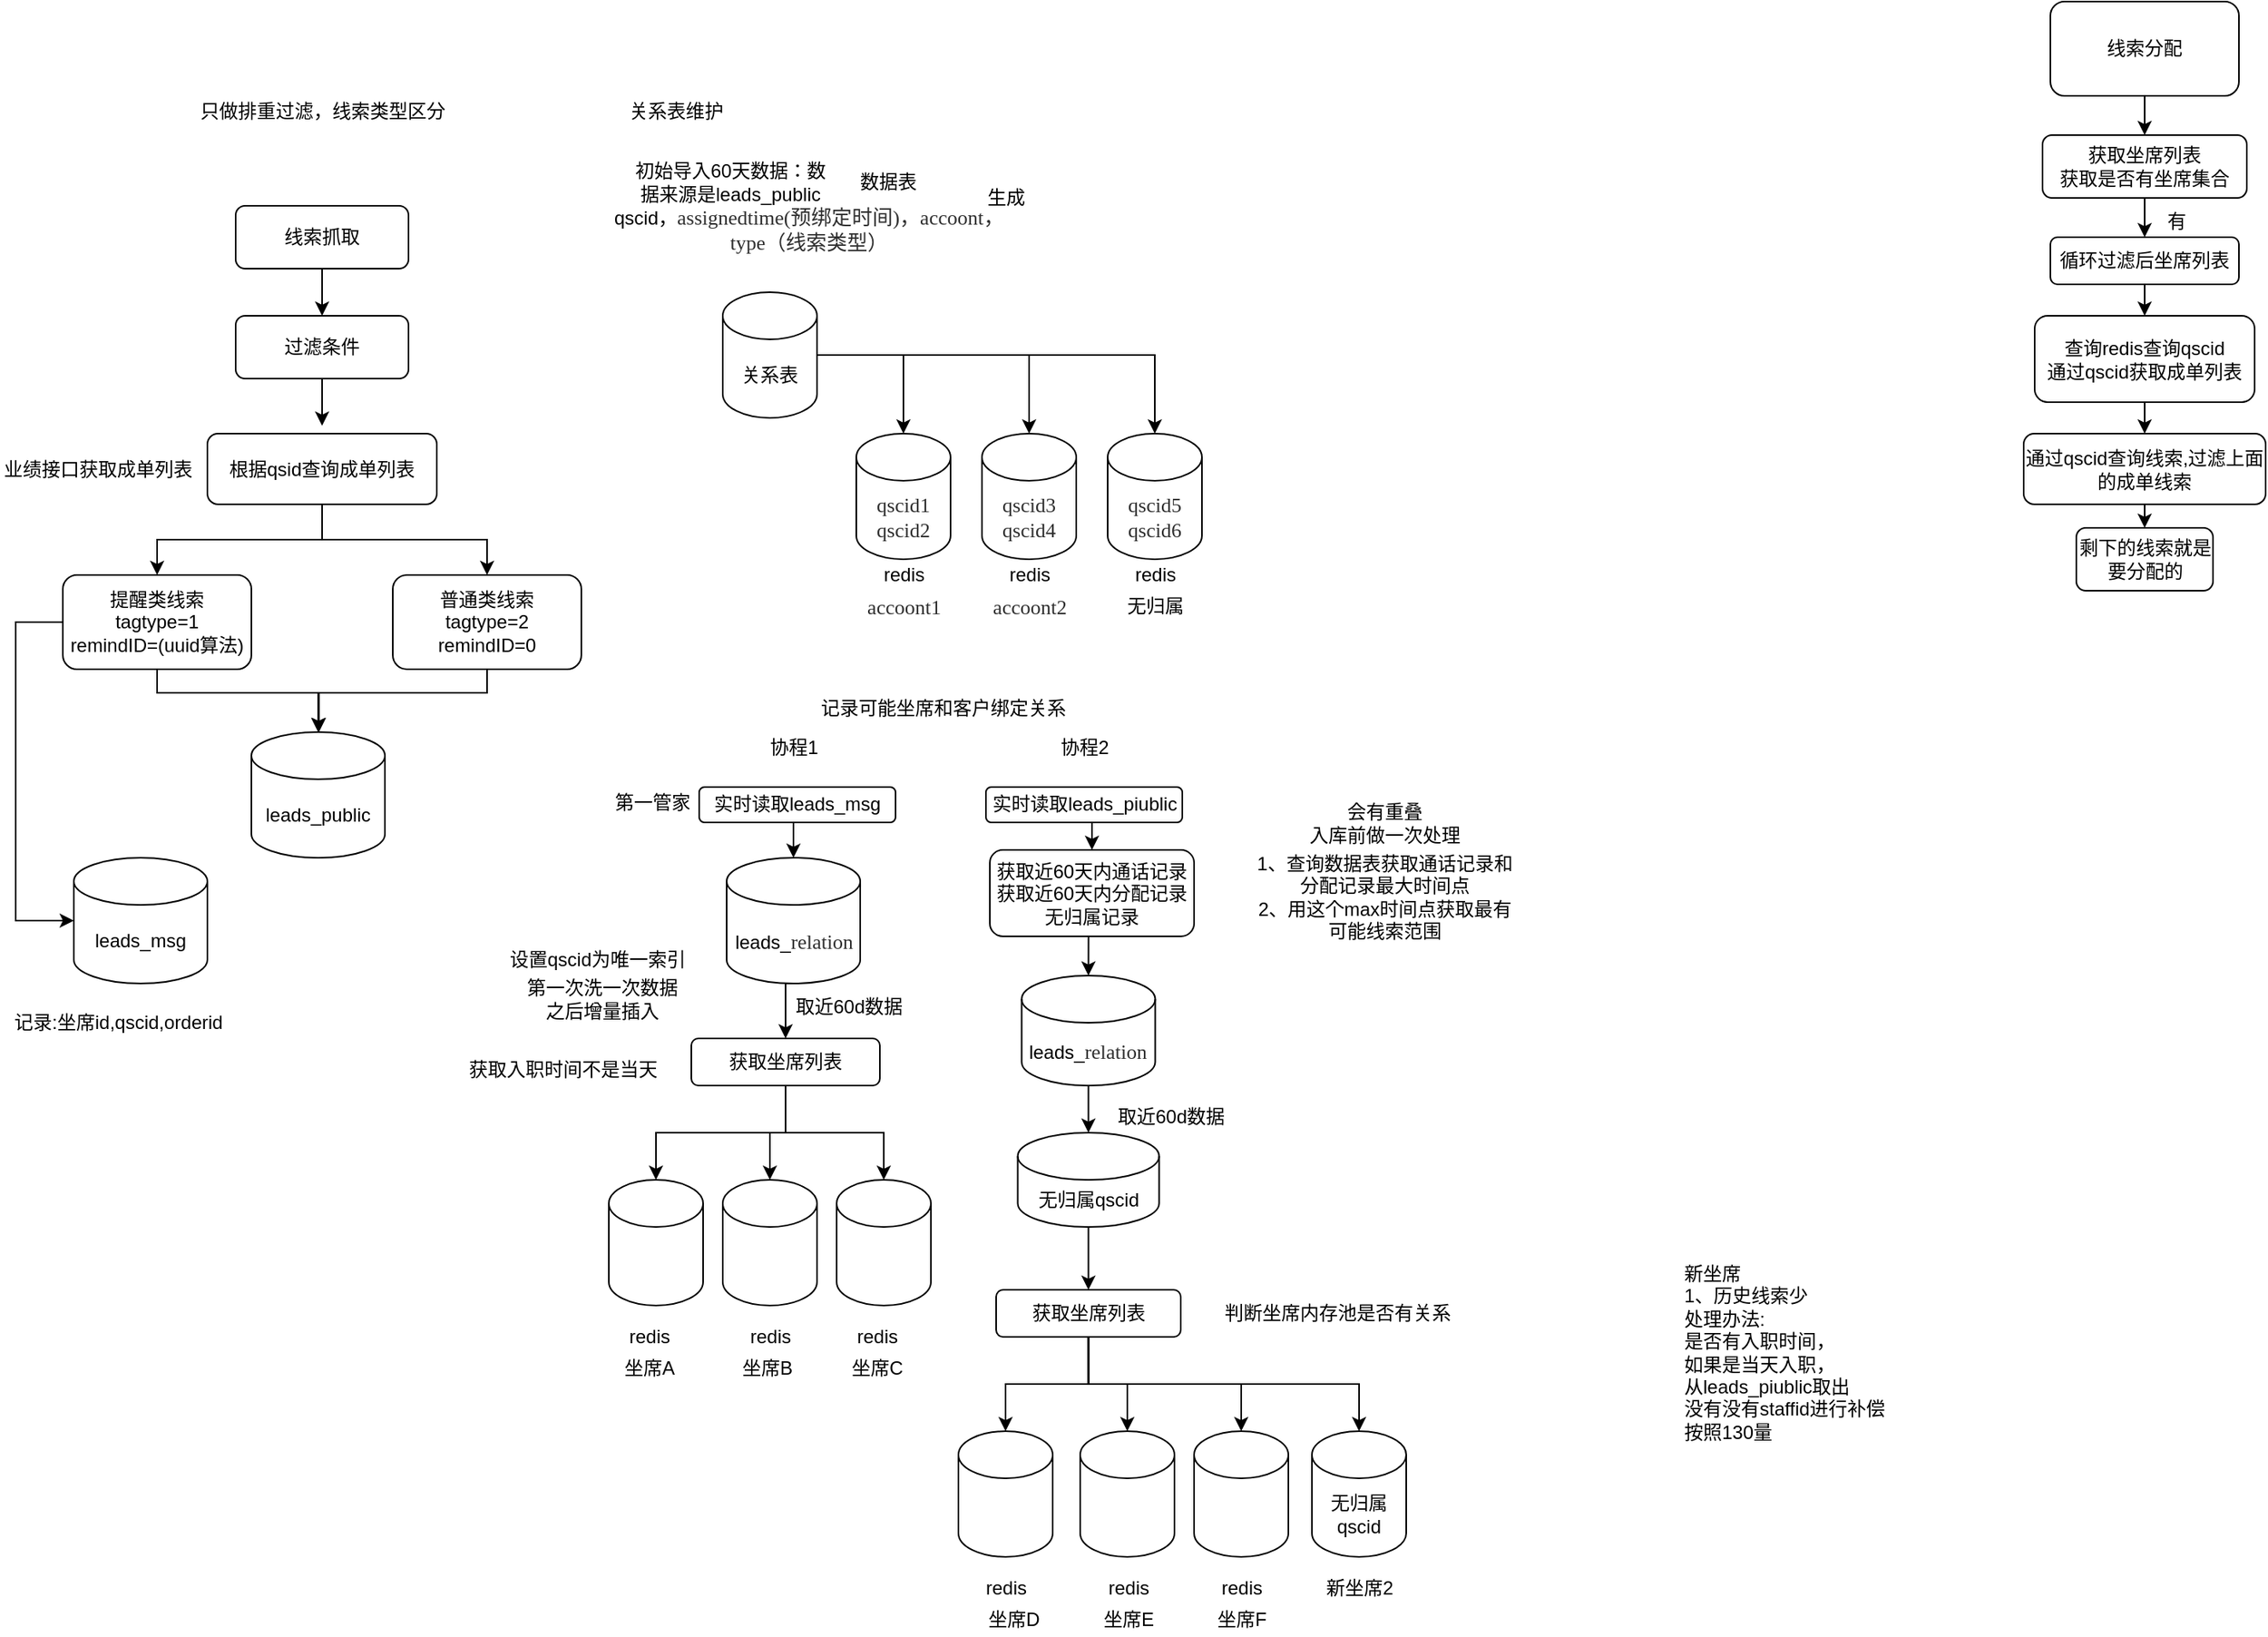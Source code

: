 <mxfile version="14.1.8" type="github">
  <diagram id="mOKPnjC2bgA8M7GKpCo7" name="Page-1">
    <mxGraphModel dx="8626" dy="621" grid="1" gridSize="10" guides="1" tooltips="1" connect="1" arrows="1" fold="1" page="1" pageScale="1" pageWidth="1920" pageHeight="1200" math="0" shadow="0">
      <root>
        <mxCell id="0" />
        <mxCell id="1" parent="0" />
        <mxCell id="A6d9JLvdJddHrv5XPmhk-3" style="edgeStyle=orthogonalEdgeStyle;rounded=0;orthogonalLoop=1;jettySize=auto;html=1;exitX=0.5;exitY=1;exitDx=0;exitDy=0;" edge="1" parent="1" source="A6d9JLvdJddHrv5XPmhk-1" target="A6d9JLvdJddHrv5XPmhk-2">
          <mxGeometry relative="1" as="geometry" />
        </mxCell>
        <mxCell id="A6d9JLvdJddHrv5XPmhk-1" value="线索抓取" style="rounded=1;whiteSpace=wrap;html=1;" vertex="1" parent="1">
          <mxGeometry x="-5830" y="180" width="110" height="40" as="geometry" />
        </mxCell>
        <mxCell id="A6d9JLvdJddHrv5XPmhk-5" style="edgeStyle=orthogonalEdgeStyle;rounded=0;orthogonalLoop=1;jettySize=auto;html=1;exitX=0.5;exitY=1;exitDx=0;exitDy=0;entryX=0.5;entryY=0;entryDx=0;entryDy=0;" edge="1" parent="1" source="A6d9JLvdJddHrv5XPmhk-2">
          <mxGeometry relative="1" as="geometry">
            <mxPoint x="-5775" y="320" as="targetPoint" />
          </mxGeometry>
        </mxCell>
        <mxCell id="A6d9JLvdJddHrv5XPmhk-2" value="过滤条件" style="rounded=1;whiteSpace=wrap;html=1;" vertex="1" parent="1">
          <mxGeometry x="-5830" y="250" width="110" height="40" as="geometry" />
        </mxCell>
        <mxCell id="A6d9JLvdJddHrv5XPmhk-37" style="edgeStyle=orthogonalEdgeStyle;rounded=0;orthogonalLoop=1;jettySize=auto;html=1;exitX=1;exitY=0.5;exitDx=0;exitDy=0;exitPerimeter=0;entryX=0.5;entryY=0;entryDx=0;entryDy=0;entryPerimeter=0;" edge="1" parent="1" source="A6d9JLvdJddHrv5XPmhk-6" target="A6d9JLvdJddHrv5XPmhk-30">
          <mxGeometry relative="1" as="geometry" />
        </mxCell>
        <mxCell id="A6d9JLvdJddHrv5XPmhk-38" style="edgeStyle=orthogonalEdgeStyle;rounded=0;orthogonalLoop=1;jettySize=auto;html=1;exitX=1;exitY=0.5;exitDx=0;exitDy=0;exitPerimeter=0;" edge="1" parent="1" source="A6d9JLvdJddHrv5XPmhk-6" target="A6d9JLvdJddHrv5XPmhk-31">
          <mxGeometry relative="1" as="geometry" />
        </mxCell>
        <mxCell id="A6d9JLvdJddHrv5XPmhk-39" style="edgeStyle=orthogonalEdgeStyle;rounded=0;orthogonalLoop=1;jettySize=auto;html=1;exitX=1;exitY=0.5;exitDx=0;exitDy=0;exitPerimeter=0;" edge="1" parent="1" source="A6d9JLvdJddHrv5XPmhk-6" target="A6d9JLvdJddHrv5XPmhk-35">
          <mxGeometry relative="1" as="geometry" />
        </mxCell>
        <mxCell id="A6d9JLvdJddHrv5XPmhk-6" value="关系表" style="shape=cylinder3;whiteSpace=wrap;html=1;boundedLbl=1;backgroundOutline=1;size=15;" vertex="1" parent="1">
          <mxGeometry x="-5520" y="235" width="60" height="80" as="geometry" />
        </mxCell>
        <mxCell id="A6d9JLvdJddHrv5XPmhk-7" value="qscid，&lt;span style=&quot;color: rgb(46 , 46 , 46) ; font-family: &amp;#34;hei&amp;#34; ; font-size: 13px&quot;&gt;assignedtime(预绑定时间)，accoont，type（线索类型）&lt;/span&gt;" style="text;html=1;strokeColor=none;fillColor=none;align=center;verticalAlign=middle;whiteSpace=wrap;rounded=0;" vertex="1" parent="1">
          <mxGeometry x="-5590" y="190" width="250" height="10" as="geometry" />
        </mxCell>
        <mxCell id="A6d9JLvdJddHrv5XPmhk-10" value="初始导入60天数据：数据来源是leads_public" style="text;html=1;strokeColor=none;fillColor=none;align=center;verticalAlign=middle;whiteSpace=wrap;rounded=0;" vertex="1" parent="1">
          <mxGeometry x="-5580" y="160" width="130" height="10" as="geometry" />
        </mxCell>
        <mxCell id="A6d9JLvdJddHrv5XPmhk-28" value="leads_public" style="shape=cylinder3;whiteSpace=wrap;html=1;boundedLbl=1;backgroundOutline=1;size=15;" vertex="1" parent="1">
          <mxGeometry x="-5820" y="515" width="85" height="80" as="geometry" />
        </mxCell>
        <mxCell id="A6d9JLvdJddHrv5XPmhk-30" value="&lt;span style=&quot;color: rgb(46 , 46 , 46) ; font-family: &amp;#34;hei&amp;#34; ; font-size: 13px&quot;&gt;qscid1&lt;br&gt;qscid2&lt;br&gt;&lt;/span&gt;" style="shape=cylinder3;whiteSpace=wrap;html=1;boundedLbl=1;backgroundOutline=1;size=15;" vertex="1" parent="1">
          <mxGeometry x="-5435" y="325" width="60" height="80" as="geometry" />
        </mxCell>
        <mxCell id="A6d9JLvdJddHrv5XPmhk-31" value="&lt;span style=&quot;color: rgb(46 , 46 , 46) ; font-family: &amp;#34;hei&amp;#34; ; font-size: 13px&quot;&gt;qscid3&lt;/span&gt;&lt;br style=&quot;color: rgb(46 , 46 , 46) ; font-family: &amp;#34;hei&amp;#34; ; font-size: 13px&quot;&gt;&lt;span style=&quot;color: rgb(46 , 46 , 46) ; font-family: &amp;#34;hei&amp;#34; ; font-size: 13px&quot;&gt;qscid4&lt;/span&gt;&lt;span style=&quot;color: rgb(46 , 46 , 46) ; font-family: &amp;#34;hei&amp;#34; ; font-size: 13px&quot;&gt;&lt;br&gt;&lt;/span&gt;" style="shape=cylinder3;whiteSpace=wrap;html=1;boundedLbl=1;backgroundOutline=1;size=15;" vertex="1" parent="1">
          <mxGeometry x="-5355" y="325" width="60" height="80" as="geometry" />
        </mxCell>
        <mxCell id="A6d9JLvdJddHrv5XPmhk-35" value="&lt;span style=&quot;color: rgb(46 , 46 , 46) ; font-family: &amp;#34;hei&amp;#34; ; font-size: 13px&quot;&gt;qscid5&lt;/span&gt;&lt;br style=&quot;color: rgb(46 , 46 , 46) ; font-family: &amp;#34;hei&amp;#34; ; font-size: 13px&quot;&gt;&lt;span style=&quot;color: rgb(46 , 46 , 46) ; font-family: &amp;#34;hei&amp;#34; ; font-size: 13px&quot;&gt;qscid6&lt;/span&gt;" style="shape=cylinder3;whiteSpace=wrap;html=1;boundedLbl=1;backgroundOutline=1;size=15;" vertex="1" parent="1">
          <mxGeometry x="-5275" y="325" width="60" height="80" as="geometry" />
        </mxCell>
        <mxCell id="A6d9JLvdJddHrv5XPmhk-40" value="数据表" style="text;html=1;align=center;verticalAlign=middle;resizable=0;points=[];autosize=1;" vertex="1" parent="1">
          <mxGeometry x="-5440" y="155" width="50" height="20" as="geometry" />
        </mxCell>
        <mxCell id="A6d9JLvdJddHrv5XPmhk-41" value="redis" style="text;html=1;align=center;verticalAlign=middle;resizable=0;points=[];autosize=1;" vertex="1" parent="1">
          <mxGeometry x="-5425" y="405" width="40" height="20" as="geometry" />
        </mxCell>
        <mxCell id="A6d9JLvdJddHrv5XPmhk-42" value="redis" style="text;html=1;align=center;verticalAlign=middle;resizable=0;points=[];autosize=1;" vertex="1" parent="1">
          <mxGeometry x="-5345" y="405" width="40" height="20" as="geometry" />
        </mxCell>
        <mxCell id="A6d9JLvdJddHrv5XPmhk-43" value="redis" style="text;html=1;align=center;verticalAlign=middle;resizable=0;points=[];autosize=1;" vertex="1" parent="1">
          <mxGeometry x="-5265" y="405" width="40" height="20" as="geometry" />
        </mxCell>
        <mxCell id="A6d9JLvdJddHrv5XPmhk-44" value="&lt;span style=&quot;color: rgb(46 , 46 , 46) ; font-family: &amp;#34;hei&amp;#34; ; font-size: 13px&quot;&gt;accoont1&lt;/span&gt;" style="text;html=1;align=center;verticalAlign=middle;resizable=0;points=[];autosize=1;" vertex="1" parent="1">
          <mxGeometry x="-5440" y="425" width="70" height="20" as="geometry" />
        </mxCell>
        <mxCell id="A6d9JLvdJddHrv5XPmhk-45" value="&lt;span style=&quot;color: rgb(46 , 46 , 46) ; font-family: &amp;#34;hei&amp;#34; ; font-size: 13px&quot;&gt;accoont2&lt;/span&gt;" style="text;html=1;align=center;verticalAlign=middle;resizable=0;points=[];autosize=1;" vertex="1" parent="1">
          <mxGeometry x="-5360" y="425" width="70" height="20" as="geometry" />
        </mxCell>
        <mxCell id="A6d9JLvdJddHrv5XPmhk-46" value="&lt;span&gt;无归属&lt;/span&gt;" style="text;html=1;align=center;verticalAlign=middle;resizable=0;points=[];autosize=1;" vertex="1" parent="1">
          <mxGeometry x="-5270" y="425" width="50" height="20" as="geometry" />
        </mxCell>
        <mxCell id="A6d9JLvdJddHrv5XPmhk-50" style="edgeStyle=orthogonalEdgeStyle;rounded=0;orthogonalLoop=1;jettySize=auto;html=1;exitX=0.5;exitY=1;exitDx=0;exitDy=0;entryX=0.5;entryY=0;entryDx=0;entryDy=0;" edge="1" parent="1" source="A6d9JLvdJddHrv5XPmhk-52" target="A6d9JLvdJddHrv5XPmhk-56">
          <mxGeometry relative="1" as="geometry" />
        </mxCell>
        <mxCell id="A6d9JLvdJddHrv5XPmhk-51" style="edgeStyle=orthogonalEdgeStyle;rounded=0;orthogonalLoop=1;jettySize=auto;html=1;exitX=0.5;exitY=1;exitDx=0;exitDy=0;entryX=0.5;entryY=0;entryDx=0;entryDy=0;" edge="1" parent="1" source="A6d9JLvdJddHrv5XPmhk-52" target="A6d9JLvdJddHrv5XPmhk-58">
          <mxGeometry relative="1" as="geometry" />
        </mxCell>
        <mxCell id="A6d9JLvdJddHrv5XPmhk-52" value="根据qsid查询成单列表" style="rounded=1;whiteSpace=wrap;html=1;" vertex="1" parent="1">
          <mxGeometry x="-5848" y="325" width="146" height="45" as="geometry" />
        </mxCell>
        <mxCell id="A6d9JLvdJddHrv5XPmhk-64" style="edgeStyle=orthogonalEdgeStyle;rounded=0;orthogonalLoop=1;jettySize=auto;html=1;exitX=0.5;exitY=1;exitDx=0;exitDy=0;entryX=0.5;entryY=0;entryDx=0;entryDy=0;entryPerimeter=0;" edge="1" parent="1" source="A6d9JLvdJddHrv5XPmhk-56" target="A6d9JLvdJddHrv5XPmhk-28">
          <mxGeometry relative="1" as="geometry">
            <Array as="points">
              <mxPoint x="-5880" y="490" />
              <mxPoint x="-5777" y="490" />
            </Array>
          </mxGeometry>
        </mxCell>
        <mxCell id="A6d9JLvdJddHrv5XPmhk-70" style="edgeStyle=orthogonalEdgeStyle;rounded=0;orthogonalLoop=1;jettySize=auto;html=1;exitX=0;exitY=0.5;exitDx=0;exitDy=0;entryX=0;entryY=0.5;entryDx=0;entryDy=0;entryPerimeter=0;" edge="1" parent="1" source="A6d9JLvdJddHrv5XPmhk-56" target="A6d9JLvdJddHrv5XPmhk-67">
          <mxGeometry relative="1" as="geometry">
            <Array as="points">
              <mxPoint x="-5970" y="445" />
              <mxPoint x="-5970" y="635" />
            </Array>
          </mxGeometry>
        </mxCell>
        <mxCell id="A6d9JLvdJddHrv5XPmhk-56" value="提醒类线索&lt;br&gt;tagtype=1&lt;br&gt;&lt;span style=&quot;text-align: left&quot;&gt;remindID=(uuid算法)&lt;/span&gt;" style="rounded=1;whiteSpace=wrap;html=1;" vertex="1" parent="1">
          <mxGeometry x="-5940" y="415" width="120" height="60" as="geometry" />
        </mxCell>
        <mxCell id="A6d9JLvdJddHrv5XPmhk-63" style="edgeStyle=orthogonalEdgeStyle;rounded=0;orthogonalLoop=1;jettySize=auto;html=1;exitX=0.5;exitY=1;exitDx=0;exitDy=0;" edge="1" parent="1" source="A6d9JLvdJddHrv5XPmhk-58" target="A6d9JLvdJddHrv5XPmhk-28">
          <mxGeometry relative="1" as="geometry">
            <Array as="points">
              <mxPoint x="-5670" y="490" />
              <mxPoint x="-5777" y="490" />
            </Array>
          </mxGeometry>
        </mxCell>
        <mxCell id="A6d9JLvdJddHrv5XPmhk-58" value="普通类线索&lt;br&gt;tagtype=2&lt;br&gt;&lt;span style=&quot;text-align: left&quot;&gt;remindID=0&lt;/span&gt;" style="rounded=1;whiteSpace=wrap;html=1;" vertex="1" parent="1">
          <mxGeometry x="-5730" y="415" width="120" height="60" as="geometry" />
        </mxCell>
        <mxCell id="A6d9JLvdJddHrv5XPmhk-62" value="业绩接口获取成单列表" style="text;html=1;strokeColor=none;fillColor=none;align=center;verticalAlign=middle;whiteSpace=wrap;rounded=0;" vertex="1" parent="1">
          <mxGeometry x="-5980" y="337.5" width="125" height="20" as="geometry" />
        </mxCell>
        <mxCell id="A6d9JLvdJddHrv5XPmhk-67" value="leads_msg" style="shape=cylinder3;whiteSpace=wrap;html=1;boundedLbl=1;backgroundOutline=1;size=15;" vertex="1" parent="1">
          <mxGeometry x="-5933" y="595" width="85" height="80" as="geometry" />
        </mxCell>
        <mxCell id="A6d9JLvdJddHrv5XPmhk-76" value="生成" style="text;html=1;align=center;verticalAlign=middle;resizable=0;points=[];autosize=1;" vertex="1" parent="1">
          <mxGeometry x="-5360" y="165" width="40" height="20" as="geometry" />
        </mxCell>
        <mxCell id="A6d9JLvdJddHrv5XPmhk-138" value="只做排重过滤，线索类型区分" style="text;html=1;align=center;verticalAlign=middle;resizable=0;points=[];autosize=1;" vertex="1" parent="1">
          <mxGeometry x="-5860" y="110" width="170" height="20" as="geometry" />
        </mxCell>
        <mxCell id="A6d9JLvdJddHrv5XPmhk-139" value="关系表维护" style="text;html=1;align=center;verticalAlign=middle;resizable=0;points=[];autosize=1;" vertex="1" parent="1">
          <mxGeometry x="-5590" y="110" width="80" height="20" as="geometry" />
        </mxCell>
        <mxCell id="A6d9JLvdJddHrv5XPmhk-151" style="edgeStyle=orthogonalEdgeStyle;rounded=0;orthogonalLoop=1;jettySize=auto;html=1;exitX=0.5;exitY=1;exitDx=0;exitDy=0;entryX=0.5;entryY=0;entryDx=0;entryDy=0;entryPerimeter=0;" edge="1" parent="1" source="A6d9JLvdJddHrv5XPmhk-140" target="A6d9JLvdJddHrv5XPmhk-150">
          <mxGeometry relative="1" as="geometry" />
        </mxCell>
        <mxCell id="A6d9JLvdJddHrv5XPmhk-140" value="实时读取&lt;span&gt;leads_msg&lt;/span&gt;" style="rounded=1;whiteSpace=wrap;html=1;" vertex="1" parent="1">
          <mxGeometry x="-5535" y="550" width="125" height="22.5" as="geometry" />
        </mxCell>
        <mxCell id="A6d9JLvdJddHrv5XPmhk-141" value="记录可能坐席和客户绑定关系" style="text;html=1;align=center;verticalAlign=middle;resizable=0;points=[];autosize=1;" vertex="1" parent="1">
          <mxGeometry x="-5465" y="490" width="170" height="20" as="geometry" />
        </mxCell>
        <mxCell id="A6d9JLvdJddHrv5XPmhk-144" value="协程1" style="text;html=1;align=center;verticalAlign=middle;resizable=0;points=[];autosize=1;" vertex="1" parent="1">
          <mxGeometry x="-5500" y="515" width="50" height="20" as="geometry" />
        </mxCell>
        <mxCell id="A6d9JLvdJddHrv5XPmhk-145" value="协程2" style="text;html=1;align=center;verticalAlign=middle;resizable=0;points=[];autosize=1;" vertex="1" parent="1">
          <mxGeometry x="-5315" y="515" width="50" height="20" as="geometry" />
        </mxCell>
        <mxCell id="A6d9JLvdJddHrv5XPmhk-157" style="edgeStyle=orthogonalEdgeStyle;rounded=0;orthogonalLoop=1;jettySize=auto;html=1;exitX=0.5;exitY=1;exitDx=0;exitDy=0;entryX=0.5;entryY=0;entryDx=0;entryDy=0;" edge="1" parent="1" source="A6d9JLvdJddHrv5XPmhk-146" target="A6d9JLvdJddHrv5XPmhk-154">
          <mxGeometry relative="1" as="geometry" />
        </mxCell>
        <mxCell id="A6d9JLvdJddHrv5XPmhk-146" value="实时读取&lt;span&gt;leads_piublic&lt;/span&gt;" style="rounded=1;whiteSpace=wrap;html=1;" vertex="1" parent="1">
          <mxGeometry x="-5352.5" y="550" width="125" height="22.5" as="geometry" />
        </mxCell>
        <mxCell id="A6d9JLvdJddHrv5XPmhk-147" value="第一管家" style="text;html=1;align=center;verticalAlign=middle;resizable=0;points=[];autosize=1;" vertex="1" parent="1">
          <mxGeometry x="-5595" y="550" width="60" height="20" as="geometry" />
        </mxCell>
        <mxCell id="A6d9JLvdJddHrv5XPmhk-148" value="记录:坐席id,qscid,orderid" style="text;html=1;align=center;verticalAlign=middle;resizable=0;points=[];autosize=1;" vertex="1" parent="1">
          <mxGeometry x="-5980" y="690" width="150" height="20" as="geometry" />
        </mxCell>
        <mxCell id="A6d9JLvdJddHrv5XPmhk-165" style="edgeStyle=orthogonalEdgeStyle;rounded=0;orthogonalLoop=1;jettySize=auto;html=1;exitX=0.5;exitY=1;exitDx=0;exitDy=0;exitPerimeter=0;entryX=0.5;entryY=0;entryDx=0;entryDy=0;" edge="1" parent="1" source="A6d9JLvdJddHrv5XPmhk-150" target="A6d9JLvdJddHrv5XPmhk-164">
          <mxGeometry relative="1" as="geometry" />
        </mxCell>
        <mxCell id="A6d9JLvdJddHrv5XPmhk-150" value="leads_&lt;span style=&quot;color: rgb(46 , 46 , 46) ; font-family: &amp;#34;hei&amp;#34; ; font-size: 13px&quot;&gt;relation&lt;/span&gt;" style="shape=cylinder3;whiteSpace=wrap;html=1;boundedLbl=1;backgroundOutline=1;size=15;" vertex="1" parent="1">
          <mxGeometry x="-5517.5" y="595" width="85" height="80" as="geometry" />
        </mxCell>
        <mxCell id="A6d9JLvdJddHrv5XPmhk-152" value="设置&lt;span&gt;qscid为唯一索引&lt;br&gt;&lt;/span&gt;" style="text;html=1;align=center;verticalAlign=middle;resizable=0;points=[];autosize=1;" vertex="1" parent="1">
          <mxGeometry x="-5665" y="650" width="130" height="20" as="geometry" />
        </mxCell>
        <mxCell id="A6d9JLvdJddHrv5XPmhk-159" style="edgeStyle=orthogonalEdgeStyle;rounded=0;orthogonalLoop=1;jettySize=auto;html=1;exitX=0.5;exitY=1;exitDx=0;exitDy=0;entryX=0.5;entryY=0;entryDx=0;entryDy=0;entryPerimeter=0;" edge="1" parent="1" source="A6d9JLvdJddHrv5XPmhk-154" target="A6d9JLvdJddHrv5XPmhk-158">
          <mxGeometry relative="1" as="geometry" />
        </mxCell>
        <mxCell id="A6d9JLvdJddHrv5XPmhk-154" value="获取近60天内通话记录&lt;br&gt;获取近60天内分配记录&lt;br&gt;无归属记录" style="rounded=1;whiteSpace=wrap;html=1;" vertex="1" parent="1">
          <mxGeometry x="-5350" y="590" width="130" height="55" as="geometry" />
        </mxCell>
        <mxCell id="A6d9JLvdJddHrv5XPmhk-232" style="edgeStyle=orthogonalEdgeStyle;rounded=0;orthogonalLoop=1;jettySize=auto;html=1;exitX=0.5;exitY=1;exitDx=0;exitDy=0;exitPerimeter=0;entryX=0.5;entryY=0;entryDx=0;entryDy=0;entryPerimeter=0;" edge="1" parent="1" source="A6d9JLvdJddHrv5XPmhk-158" target="A6d9JLvdJddHrv5XPmhk-231">
          <mxGeometry relative="1" as="geometry" />
        </mxCell>
        <mxCell id="A6d9JLvdJddHrv5XPmhk-158" value="leads_&lt;span style=&quot;color: rgb(46 , 46 , 46) ; font-family: &amp;#34;hei&amp;#34; ; font-size: 13px&quot;&gt;relation&lt;/span&gt;" style="shape=cylinder3;whiteSpace=wrap;html=1;boundedLbl=1;backgroundOutline=1;size=15;" vertex="1" parent="1">
          <mxGeometry x="-5329.75" y="670" width="85" height="70" as="geometry" />
        </mxCell>
        <mxCell id="A6d9JLvdJddHrv5XPmhk-160" value="第一次洗一次数据&lt;br&gt;之后增量插入" style="text;html=1;align=center;verticalAlign=middle;resizable=0;points=[];autosize=1;" vertex="1" parent="1">
          <mxGeometry x="-5652.5" y="670" width="110" height="30" as="geometry" />
        </mxCell>
        <mxCell id="A6d9JLvdJddHrv5XPmhk-198" style="edgeStyle=orthogonalEdgeStyle;rounded=0;orthogonalLoop=1;jettySize=auto;html=1;exitX=0.5;exitY=1;exitDx=0;exitDy=0;entryX=0.5;entryY=0;entryDx=0;entryDy=0;" edge="1" parent="1" source="A6d9JLvdJddHrv5XPmhk-161" target="A6d9JLvdJddHrv5XPmhk-162">
          <mxGeometry relative="1" as="geometry" />
        </mxCell>
        <mxCell id="A6d9JLvdJddHrv5XPmhk-161" value="线索分配" style="rounded=1;whiteSpace=wrap;html=1;" vertex="1" parent="1">
          <mxGeometry x="-4675" y="50" width="120" height="60" as="geometry" />
        </mxCell>
        <mxCell id="A6d9JLvdJddHrv5XPmhk-206" style="edgeStyle=orthogonalEdgeStyle;rounded=0;orthogonalLoop=1;jettySize=auto;html=1;exitX=0.5;exitY=1;exitDx=0;exitDy=0;entryX=0.5;entryY=0;entryDx=0;entryDy=0;" edge="1" parent="1" source="A6d9JLvdJddHrv5XPmhk-162" target="A6d9JLvdJddHrv5XPmhk-204">
          <mxGeometry relative="1" as="geometry" />
        </mxCell>
        <mxCell id="A6d9JLvdJddHrv5XPmhk-162" value="获取坐席列表&lt;br&gt;获取是否有坐席集合" style="rounded=1;whiteSpace=wrap;html=1;" vertex="1" parent="1">
          <mxGeometry x="-4680" y="135" width="130" height="40" as="geometry" />
        </mxCell>
        <mxCell id="A6d9JLvdJddHrv5XPmhk-163" value="" style="shape=cylinder3;whiteSpace=wrap;html=1;boundedLbl=1;backgroundOutline=1;size=15;" vertex="1" parent="1">
          <mxGeometry x="-5592.5" y="800" width="60" height="80" as="geometry" />
        </mxCell>
        <mxCell id="A6d9JLvdJddHrv5XPmhk-166" style="edgeStyle=orthogonalEdgeStyle;rounded=0;orthogonalLoop=1;jettySize=auto;html=1;exitX=0.5;exitY=1;exitDx=0;exitDy=0;entryX=0.5;entryY=0;entryDx=0;entryDy=0;entryPerimeter=0;" edge="1" parent="1" source="A6d9JLvdJddHrv5XPmhk-164" target="A6d9JLvdJddHrv5XPmhk-163">
          <mxGeometry relative="1" as="geometry" />
        </mxCell>
        <mxCell id="A6d9JLvdJddHrv5XPmhk-180" style="edgeStyle=orthogonalEdgeStyle;rounded=0;orthogonalLoop=1;jettySize=auto;html=1;exitX=0.5;exitY=1;exitDx=0;exitDy=0;entryX=0.5;entryY=0;entryDx=0;entryDy=0;entryPerimeter=0;" edge="1" parent="1" source="A6d9JLvdJddHrv5XPmhk-164" target="A6d9JLvdJddHrv5XPmhk-179">
          <mxGeometry relative="1" as="geometry" />
        </mxCell>
        <mxCell id="A6d9JLvdJddHrv5XPmhk-181" style="edgeStyle=orthogonalEdgeStyle;rounded=0;orthogonalLoop=1;jettySize=auto;html=1;exitX=0.5;exitY=1;exitDx=0;exitDy=0;entryX=0.5;entryY=0;entryDx=0;entryDy=0;entryPerimeter=0;" edge="1" parent="1" source="A6d9JLvdJddHrv5XPmhk-164" target="A6d9JLvdJddHrv5XPmhk-178">
          <mxGeometry relative="1" as="geometry" />
        </mxCell>
        <mxCell id="A6d9JLvdJddHrv5XPmhk-164" value="获取坐席列表" style="rounded=1;whiteSpace=wrap;html=1;" vertex="1" parent="1">
          <mxGeometry x="-5540" y="710" width="120" height="30" as="geometry" />
        </mxCell>
        <mxCell id="A6d9JLvdJddHrv5XPmhk-171" style="edgeStyle=orthogonalEdgeStyle;rounded=0;orthogonalLoop=1;jettySize=auto;html=1;exitX=0.5;exitY=1;exitDx=0;exitDy=0;entryX=0.5;entryY=0;entryDx=0;entryDy=0;entryPerimeter=0;" edge="1" parent="1" source="A6d9JLvdJddHrv5XPmhk-167" target="A6d9JLvdJddHrv5XPmhk-170">
          <mxGeometry relative="1" as="geometry" />
        </mxCell>
        <mxCell id="A6d9JLvdJddHrv5XPmhk-175" style="edgeStyle=orthogonalEdgeStyle;rounded=0;orthogonalLoop=1;jettySize=auto;html=1;exitX=0.5;exitY=1;exitDx=0;exitDy=0;entryX=0.5;entryY=0;entryDx=0;entryDy=0;entryPerimeter=0;" edge="1" parent="1" source="A6d9JLvdJddHrv5XPmhk-167" target="A6d9JLvdJddHrv5XPmhk-172">
          <mxGeometry relative="1" as="geometry" />
        </mxCell>
        <mxCell id="A6d9JLvdJddHrv5XPmhk-176" style="edgeStyle=orthogonalEdgeStyle;rounded=0;orthogonalLoop=1;jettySize=auto;html=1;exitX=0.5;exitY=1;exitDx=0;exitDy=0;entryX=0.5;entryY=0;entryDx=0;entryDy=0;entryPerimeter=0;" edge="1" parent="1" source="A6d9JLvdJddHrv5XPmhk-167" target="A6d9JLvdJddHrv5XPmhk-174">
          <mxGeometry relative="1" as="geometry" />
        </mxCell>
        <mxCell id="A6d9JLvdJddHrv5XPmhk-215" style="edgeStyle=orthogonalEdgeStyle;rounded=0;orthogonalLoop=1;jettySize=auto;html=1;exitX=0.5;exitY=1;exitDx=0;exitDy=0;entryX=0.5;entryY=0;entryDx=0;entryDy=0;entryPerimeter=0;" edge="1" parent="1" source="A6d9JLvdJddHrv5XPmhk-167" target="A6d9JLvdJddHrv5XPmhk-214">
          <mxGeometry relative="1" as="geometry" />
        </mxCell>
        <mxCell id="A6d9JLvdJddHrv5XPmhk-167" value="获取坐席列表" style="rounded=1;whiteSpace=wrap;html=1;" vertex="1" parent="1">
          <mxGeometry x="-5346" y="870" width="117.5" height="30" as="geometry" />
        </mxCell>
        <mxCell id="A6d9JLvdJddHrv5XPmhk-170" value="" style="shape=cylinder3;whiteSpace=wrap;html=1;boundedLbl=1;backgroundOutline=1;size=15;" vertex="1" parent="1">
          <mxGeometry x="-5370" y="960" width="60" height="80" as="geometry" />
        </mxCell>
        <mxCell id="A6d9JLvdJddHrv5XPmhk-172" value="" style="shape=cylinder3;whiteSpace=wrap;html=1;boundedLbl=1;backgroundOutline=1;size=15;" vertex="1" parent="1">
          <mxGeometry x="-5292.5" y="960" width="60" height="80" as="geometry" />
        </mxCell>
        <mxCell id="A6d9JLvdJddHrv5XPmhk-174" value="" style="shape=cylinder3;whiteSpace=wrap;html=1;boundedLbl=1;backgroundOutline=1;size=15;" vertex="1" parent="1">
          <mxGeometry x="-5220" y="960" width="60" height="80" as="geometry" />
        </mxCell>
        <mxCell id="A6d9JLvdJddHrv5XPmhk-178" value="" style="shape=cylinder3;whiteSpace=wrap;html=1;boundedLbl=1;backgroundOutline=1;size=15;" vertex="1" parent="1">
          <mxGeometry x="-5447.5" y="800" width="60" height="80" as="geometry" />
        </mxCell>
        <mxCell id="A6d9JLvdJddHrv5XPmhk-179" value="" style="shape=cylinder3;whiteSpace=wrap;html=1;boundedLbl=1;backgroundOutline=1;size=15;" vertex="1" parent="1">
          <mxGeometry x="-5520" y="800" width="60" height="80" as="geometry" />
        </mxCell>
        <mxCell id="A6d9JLvdJddHrv5XPmhk-182" value="redis" style="text;html=1;align=center;verticalAlign=middle;resizable=0;points=[];autosize=1;" vertex="1" parent="1">
          <mxGeometry x="-5587.5" y="890" width="40" height="20" as="geometry" />
        </mxCell>
        <mxCell id="A6d9JLvdJddHrv5XPmhk-183" value="redis" style="text;html=1;align=center;verticalAlign=middle;resizable=0;points=[];autosize=1;" vertex="1" parent="1">
          <mxGeometry x="-5510" y="890" width="40" height="20" as="geometry" />
        </mxCell>
        <mxCell id="A6d9JLvdJddHrv5XPmhk-184" value="redis" style="text;html=1;align=center;verticalAlign=middle;resizable=0;points=[];autosize=1;" vertex="1" parent="1">
          <mxGeometry x="-5442.5" y="890" width="40" height="20" as="geometry" />
        </mxCell>
        <mxCell id="A6d9JLvdJddHrv5XPmhk-186" value="redis" style="text;html=1;align=center;verticalAlign=middle;resizable=0;points=[];autosize=1;" vertex="1" parent="1">
          <mxGeometry x="-5360" y="1050" width="40" height="20" as="geometry" />
        </mxCell>
        <mxCell id="A6d9JLvdJddHrv5XPmhk-187" value="redis" style="text;html=1;align=center;verticalAlign=middle;resizable=0;points=[];autosize=1;" vertex="1" parent="1">
          <mxGeometry x="-5282.5" y="1050" width="40" height="20" as="geometry" />
        </mxCell>
        <mxCell id="A6d9JLvdJddHrv5XPmhk-188" value="redis" style="text;html=1;align=center;verticalAlign=middle;resizable=0;points=[];autosize=1;" vertex="1" parent="1">
          <mxGeometry x="-5210" y="1050" width="40" height="20" as="geometry" />
        </mxCell>
        <mxCell id="A6d9JLvdJddHrv5XPmhk-189" value="坐席A" style="text;html=1;align=center;verticalAlign=middle;resizable=0;points=[];autosize=1;" vertex="1" parent="1">
          <mxGeometry x="-5592.5" y="910" width="50" height="20" as="geometry" />
        </mxCell>
        <mxCell id="A6d9JLvdJddHrv5XPmhk-190" value="坐席B" style="text;html=1;align=center;verticalAlign=middle;resizable=0;points=[];autosize=1;" vertex="1" parent="1">
          <mxGeometry x="-5517.5" y="910" width="50" height="20" as="geometry" />
        </mxCell>
        <mxCell id="A6d9JLvdJddHrv5XPmhk-191" value="坐席C" style="text;html=1;align=center;verticalAlign=middle;resizable=0;points=[];autosize=1;" vertex="1" parent="1">
          <mxGeometry x="-5447.5" y="910" width="50" height="20" as="geometry" />
        </mxCell>
        <mxCell id="A6d9JLvdJddHrv5XPmhk-192" value="坐席D" style="text;html=1;align=center;verticalAlign=middle;resizable=0;points=[];autosize=1;" vertex="1" parent="1">
          <mxGeometry x="-5360" y="1070" width="50" height="20" as="geometry" />
        </mxCell>
        <mxCell id="A6d9JLvdJddHrv5XPmhk-193" value="坐席E" style="text;html=1;align=center;verticalAlign=middle;resizable=0;points=[];autosize=1;" vertex="1" parent="1">
          <mxGeometry x="-5287.5" y="1070" width="50" height="20" as="geometry" />
        </mxCell>
        <mxCell id="A6d9JLvdJddHrv5XPmhk-194" value="坐席F" style="text;html=1;align=center;verticalAlign=middle;resizable=0;points=[];autosize=1;" vertex="1" parent="1">
          <mxGeometry x="-5215" y="1070" width="50" height="20" as="geometry" />
        </mxCell>
        <mxCell id="A6d9JLvdJddHrv5XPmhk-195" value="判断坐席内存池是否有关系" style="text;html=1;align=center;verticalAlign=middle;resizable=0;points=[];autosize=1;" vertex="1" parent="1">
          <mxGeometry x="-5209.5" y="875" width="160" height="20" as="geometry" />
        </mxCell>
        <mxCell id="A6d9JLvdJddHrv5XPmhk-196" value="取近60d数据" style="text;html=1;align=center;verticalAlign=middle;resizable=0;points=[];autosize=1;" vertex="1" parent="1">
          <mxGeometry x="-5275" y="750" width="80" height="20" as="geometry" />
        </mxCell>
        <mxCell id="A6d9JLvdJddHrv5XPmhk-197" value="取近60d数据" style="text;html=1;align=center;verticalAlign=middle;resizable=0;points=[];autosize=1;" vertex="1" parent="1">
          <mxGeometry x="-5480" y="680" width="80" height="20" as="geometry" />
        </mxCell>
        <mxCell id="A6d9JLvdJddHrv5XPmhk-226" style="edgeStyle=orthogonalEdgeStyle;rounded=0;orthogonalLoop=1;jettySize=auto;html=1;exitX=0.5;exitY=1;exitDx=0;exitDy=0;entryX=0.5;entryY=0;entryDx=0;entryDy=0;" edge="1" parent="1" source="A6d9JLvdJddHrv5XPmhk-204" target="A6d9JLvdJddHrv5XPmhk-224">
          <mxGeometry relative="1" as="geometry" />
        </mxCell>
        <mxCell id="A6d9JLvdJddHrv5XPmhk-204" value="循环过滤后坐席列表" style="rounded=1;whiteSpace=wrap;html=1;" vertex="1" parent="1">
          <mxGeometry x="-4675" y="200" width="120" height="30" as="geometry" />
        </mxCell>
        <mxCell id="A6d9JLvdJddHrv5XPmhk-207" value="有" style="text;html=1;align=center;verticalAlign=middle;resizable=0;points=[];autosize=1;" vertex="1" parent="1">
          <mxGeometry x="-4610" y="180" width="30" height="20" as="geometry" />
        </mxCell>
        <mxCell id="A6d9JLvdJddHrv5XPmhk-213" value="新坐席&lt;br&gt;1、历史线索少&lt;br&gt;处理办法:&lt;br&gt;是否有入职时间，&lt;br&gt;如果是当天入职，&lt;br&gt;从&lt;span style=&quot;text-align: center&quot;&gt;leads_piublic取出&lt;br&gt;没有没有staffid进行补偿&lt;br&gt;按照130量&lt;br&gt;&lt;/span&gt;" style="text;html=1;align=left;verticalAlign=middle;resizable=0;points=[];autosize=1;" vertex="1" parent="1">
          <mxGeometry x="-4910" y="850" width="140" height="120" as="geometry" />
        </mxCell>
        <mxCell id="A6d9JLvdJddHrv5XPmhk-214" value="无归属qscid" style="shape=cylinder3;whiteSpace=wrap;html=1;boundedLbl=1;backgroundOutline=1;size=15;" vertex="1" parent="1">
          <mxGeometry x="-5145" y="960" width="60" height="80" as="geometry" />
        </mxCell>
        <mxCell id="A6d9JLvdJddHrv5XPmhk-216" value="新坐席2" style="text;html=1;align=center;verticalAlign=middle;resizable=0;points=[];autosize=1;" vertex="1" parent="1">
          <mxGeometry x="-5145" y="1050" width="60" height="20" as="geometry" />
        </mxCell>
        <mxCell id="A6d9JLvdJddHrv5XPmhk-218" value="会有重叠&lt;br&gt;入库前做一次处理" style="text;html=1;align=center;verticalAlign=middle;resizable=0;points=[];autosize=1;" vertex="1" parent="1">
          <mxGeometry x="-5154.5" y="557.5" width="110" height="30" as="geometry" />
        </mxCell>
        <mxCell id="A6d9JLvdJddHrv5XPmhk-220" value="1、查询数据表获取通话记录和&lt;br&gt;分配记录最大时间点&lt;br&gt;2、用这个max时间点获取最有&lt;br&gt;可能线索范围" style="text;html=1;align=center;verticalAlign=middle;resizable=0;points=[];autosize=1;" vertex="1" parent="1">
          <mxGeometry x="-5189.5" y="590" width="180" height="60" as="geometry" />
        </mxCell>
        <mxCell id="A6d9JLvdJddHrv5XPmhk-222" value="获取入职时间不是当天" style="text;html=1;align=center;verticalAlign=middle;resizable=0;points=[];autosize=1;" vertex="1" parent="1">
          <mxGeometry x="-5692.5" y="720" width="140" height="20" as="geometry" />
        </mxCell>
        <mxCell id="A6d9JLvdJddHrv5XPmhk-228" style="edgeStyle=orthogonalEdgeStyle;rounded=0;orthogonalLoop=1;jettySize=auto;html=1;exitX=0.5;exitY=1;exitDx=0;exitDy=0;entryX=0.5;entryY=0;entryDx=0;entryDy=0;" edge="1" parent="1" source="A6d9JLvdJddHrv5XPmhk-224" target="A6d9JLvdJddHrv5XPmhk-227">
          <mxGeometry relative="1" as="geometry" />
        </mxCell>
        <mxCell id="A6d9JLvdJddHrv5XPmhk-224" value="查询redis查询qscid&lt;br&gt;通过qscid获取成单列表" style="rounded=1;whiteSpace=wrap;html=1;" vertex="1" parent="1">
          <mxGeometry x="-4685" y="250" width="140" height="55" as="geometry" />
        </mxCell>
        <mxCell id="A6d9JLvdJddHrv5XPmhk-230" style="edgeStyle=orthogonalEdgeStyle;rounded=0;orthogonalLoop=1;jettySize=auto;html=1;exitX=0.5;exitY=1;exitDx=0;exitDy=0;entryX=0.5;entryY=0;entryDx=0;entryDy=0;" edge="1" parent="1" source="A6d9JLvdJddHrv5XPmhk-227" target="A6d9JLvdJddHrv5XPmhk-229">
          <mxGeometry relative="1" as="geometry" />
        </mxCell>
        <mxCell id="A6d9JLvdJddHrv5XPmhk-227" value="&lt;span&gt;通过qscid查询线索,过滤上面的成单线索&lt;/span&gt;" style="rounded=1;whiteSpace=wrap;html=1;" vertex="1" parent="1">
          <mxGeometry x="-4692" y="325" width="154" height="45" as="geometry" />
        </mxCell>
        <mxCell id="A6d9JLvdJddHrv5XPmhk-229" value="剩下的线索就是要分配的" style="rounded=1;whiteSpace=wrap;html=1;" vertex="1" parent="1">
          <mxGeometry x="-4658.5" y="385" width="87" height="40" as="geometry" />
        </mxCell>
        <mxCell id="A6d9JLvdJddHrv5XPmhk-233" style="edgeStyle=orthogonalEdgeStyle;rounded=0;orthogonalLoop=1;jettySize=auto;html=1;exitX=0.5;exitY=1;exitDx=0;exitDy=0;exitPerimeter=0;entryX=0.5;entryY=0;entryDx=0;entryDy=0;" edge="1" parent="1" source="A6d9JLvdJddHrv5XPmhk-231" target="A6d9JLvdJddHrv5XPmhk-167">
          <mxGeometry relative="1" as="geometry" />
        </mxCell>
        <mxCell id="A6d9JLvdJddHrv5XPmhk-231" value="无归属qscid" style="shape=cylinder3;whiteSpace=wrap;html=1;boundedLbl=1;backgroundOutline=1;size=15;" vertex="1" parent="1">
          <mxGeometry x="-5332.25" y="770" width="90" height="60" as="geometry" />
        </mxCell>
      </root>
    </mxGraphModel>
  </diagram>
</mxfile>

